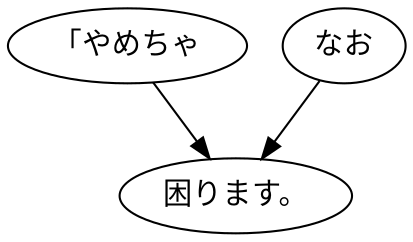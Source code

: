 digraph graph7995 {
	node0 [label="「やめちゃ"];
	node1 [label="なお"];
	node2 [label="困ります。"];
	node0 -> node2;
	node1 -> node2;
}
